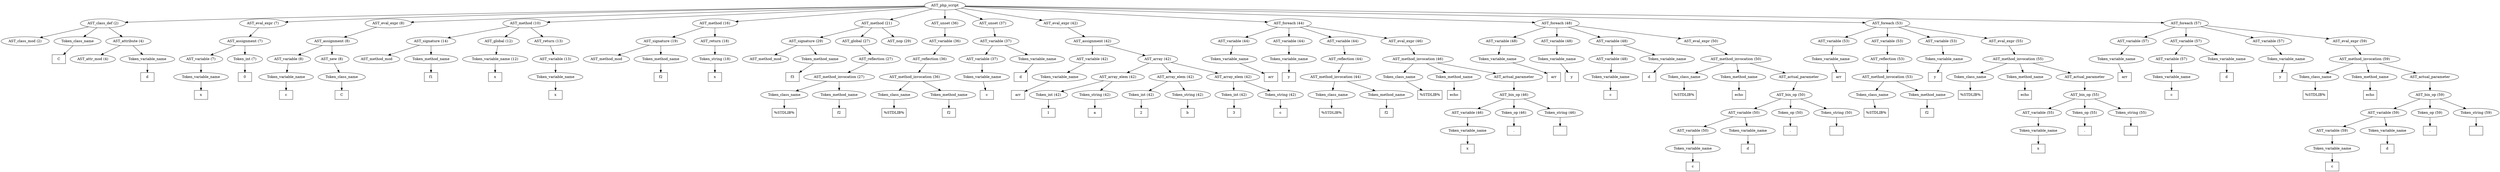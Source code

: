 /*
 * AST in dot format generated by phc -- the PHP compiler
 */

digraph AST {
node_0 [label="AST_php_script"];
node_1 [label="AST_class_def (2)"];
node_2 [label="AST_class_mod (2)"];
node_3 [label="Token_class_name"];
node_4 [label="C", shape=box]
node_3 -> node_4;
node_5 [label="AST_attribute (4)"];
node_6 [label="AST_attr_mod (4)"];
node_7 [label="Token_variable_name"];
node_8 [label="d", shape=box]
node_7 -> node_8;
node_5 -> node_7;
node_5 -> node_6;
node_1 -> node_5;
node_1 -> node_3;
node_1 -> node_2;
node_9 [label="AST_eval_expr (7)"];
node_10 [label="AST_assignment (7)"];
node_11 [label="AST_variable (7)"];
node_12 [label="Token_variable_name"];
node_13 [label="x", shape=box]
node_12 -> node_13;
node_11 -> node_12;
node_14 [label="Token_int (7)"];
node_15 [label="0", shape=box]
node_14 -> node_15;
node_10 -> node_14;
node_10 -> node_11;
node_9 -> node_10;
node_16 [label="AST_eval_expr (8)"];
node_17 [label="AST_assignment (8)"];
node_18 [label="AST_variable (8)"];
node_19 [label="Token_variable_name"];
node_20 [label="c", shape=box]
node_19 -> node_20;
node_18 -> node_19;
node_21 [label="AST_new (8)"];
node_22 [label="Token_class_name"];
node_23 [label="C", shape=box]
node_22 -> node_23;
node_21 -> node_22;
node_17 -> node_21;
node_17 -> node_18;
node_16 -> node_17;
node_24 [label="AST_method (10)"];
node_25 [label="AST_signature (14)"];
node_26 [label="AST_method_mod"];
node_27 [label="Token_method_name"];
node_28 [label="f1", shape=box]
node_27 -> node_28;
node_25 -> node_27;
node_25 -> node_26;
node_29 [label="AST_global (12)"];
node_30 [label="Token_variable_name (12)"];
node_31 [label="x", shape=box]
node_30 -> node_31;
node_29 -> node_30;
node_32 [label="AST_return (13)"];
node_33 [label="AST_variable (13)"];
node_34 [label="Token_variable_name"];
node_35 [label="x", shape=box]
node_34 -> node_35;
node_33 -> node_34;
node_32 -> node_33;
node_24 -> node_32;
node_24 -> node_29;
node_24 -> node_25;
node_36 [label="AST_method (16)"];
node_37 [label="AST_signature (19)"];
node_38 [label="AST_method_mod"];
node_39 [label="Token_method_name"];
node_40 [label="f2", shape=box]
node_39 -> node_40;
node_37 -> node_39;
node_37 -> node_38;
node_41 [label="AST_return (18)"];
node_42 [label="Token_string (18)"];
node_43 [label="x", shape=box]
node_42 -> node_43;
node_41 -> node_42;
node_36 -> node_41;
node_36 -> node_37;
node_44 [label="AST_method (21)"];
node_45 [label="AST_signature (29)"];
node_46 [label="AST_method_mod"];
node_47 [label="Token_method_name"];
node_48 [label="f3", shape=box]
node_47 -> node_48;
node_45 -> node_47;
node_45 -> node_46;
node_49 [label="AST_global (27)"];
node_50 [label="AST_reflection (27)"];
node_51 [label="AST_method_invocation (27)"];
node_52 [label="Token_class_name"];
node_53 [label="%STDLIB%", shape=box]
node_52 -> node_53;
node_54 [label="Token_method_name"];
node_55 [label="f2", shape=box]
node_54 -> node_55;
node_51 -> node_54;
node_51 -> node_52;
node_50 -> node_51;
node_49 -> node_50;
node_56 [label="AST_nop (29)"];
node_44 -> node_56;
node_44 -> node_49;
node_44 -> node_45;
node_57 [label="AST_unset (36)"];
node_58 [label="AST_variable (36)"];
node_59 [label="AST_reflection (36)"];
node_60 [label="AST_method_invocation (36)"];
node_61 [label="Token_class_name"];
node_62 [label="%STDLIB%", shape=box]
node_61 -> node_62;
node_63 [label="Token_method_name"];
node_64 [label="f2", shape=box]
node_63 -> node_64;
node_60 -> node_63;
node_60 -> node_61;
node_59 -> node_60;
node_58 -> node_59;
node_57 -> node_58;
node_65 [label="AST_unset (37)"];
node_66 [label="AST_variable (37)"];
node_67 [label="AST_variable (37)"];
node_68 [label="Token_variable_name"];
node_69 [label="c", shape=box]
node_68 -> node_69;
node_67 -> node_68;
node_70 [label="Token_variable_name"];
node_71 [label="d", shape=box]
node_70 -> node_71;
node_66 -> node_70;
node_66 -> node_67;
node_65 -> node_66;
node_72 [label="AST_eval_expr (42)"];
node_73 [label="AST_assignment (42)"];
node_74 [label="AST_variable (42)"];
node_75 [label="Token_variable_name"];
node_76 [label="arr", shape=box]
node_75 -> node_76;
node_74 -> node_75;
node_77 [label="AST_array (42)"];
node_78 [label="AST_array_elem (42)"];
node_79 [label="Token_int (42)"];
node_80 [label="1", shape=box]
node_79 -> node_80;
node_81 [label="Token_string (42)"];
node_82 [label="a", shape=box]
node_81 -> node_82;
node_78 -> node_81;
node_78 -> node_79;
node_83 [label="AST_array_elem (42)"];
node_84 [label="Token_int (42)"];
node_85 [label="2", shape=box]
node_84 -> node_85;
node_86 [label="Token_string (42)"];
node_87 [label="b", shape=box]
node_86 -> node_87;
node_83 -> node_86;
node_83 -> node_84;
node_88 [label="AST_array_elem (42)"];
node_89 [label="Token_int (42)"];
node_90 [label="3", shape=box]
node_89 -> node_90;
node_91 [label="Token_string (42)"];
node_92 [label="c", shape=box]
node_91 -> node_92;
node_88 -> node_91;
node_88 -> node_89;
node_77 -> node_88;
node_77 -> node_83;
node_77 -> node_78;
node_73 -> node_77;
node_73 -> node_74;
node_72 -> node_73;
node_93 [label="AST_foreach (44)"];
node_94 [label="AST_variable (44)"];
node_95 [label="Token_variable_name"];
node_96 [label="arr", shape=box]
node_95 -> node_96;
node_94 -> node_95;
node_97 [label="AST_variable (44)"];
node_98 [label="Token_variable_name"];
node_99 [label="y", shape=box]
node_98 -> node_99;
node_97 -> node_98;
node_100 [label="AST_variable (44)"];
node_101 [label="AST_reflection (44)"];
node_102 [label="AST_method_invocation (44)"];
node_103 [label="Token_class_name"];
node_104 [label="%STDLIB%", shape=box]
node_103 -> node_104;
node_105 [label="Token_method_name"];
node_106 [label="f2", shape=box]
node_105 -> node_106;
node_102 -> node_105;
node_102 -> node_103;
node_101 -> node_102;
node_100 -> node_101;
node_107 [label="AST_eval_expr (46)"];
node_108 [label="AST_method_invocation (46)"];
node_109 [label="Token_class_name"];
node_110 [label="%STDLIB%", shape=box]
node_109 -> node_110;
node_111 [label="Token_method_name"];
node_112 [label="echo", shape=box]
node_111 -> node_112;
node_113 [label="AST_actual_parameter"];
node_114 [label="AST_bin_op (46)"];
node_115 [label="AST_variable (46)"];
node_116 [label="Token_variable_name"];
node_117 [label="x", shape=box]
node_116 -> node_117;
node_115 -> node_116;
node_118 [label="Token_op (46)"];
node_119 [label=".", shape=box]
node_118 -> node_119;
node_120 [label="Token_string (46)"];
node_121 [label="", shape=box]
node_120 -> node_121;
node_114 -> node_120;
node_114 -> node_118;
node_114 -> node_115;
node_113 -> node_114;
node_108 -> node_113;
node_108 -> node_111;
node_108 -> node_109;
node_107 -> node_108;
node_93 -> node_107;
node_93 -> node_100;
node_93 -> node_97;
node_93 -> node_94;
node_122 [label="AST_foreach (48)"];
node_123 [label="AST_variable (48)"];
node_124 [label="Token_variable_name"];
node_125 [label="arr", shape=box]
node_124 -> node_125;
node_123 -> node_124;
node_126 [label="AST_variable (48)"];
node_127 [label="Token_variable_name"];
node_128 [label="y", shape=box]
node_127 -> node_128;
node_126 -> node_127;
node_129 [label="AST_variable (48)"];
node_130 [label="AST_variable (48)"];
node_131 [label="Token_variable_name"];
node_132 [label="c", shape=box]
node_131 -> node_132;
node_130 -> node_131;
node_133 [label="Token_variable_name"];
node_134 [label="d", shape=box]
node_133 -> node_134;
node_129 -> node_133;
node_129 -> node_130;
node_135 [label="AST_eval_expr (50)"];
node_136 [label="AST_method_invocation (50)"];
node_137 [label="Token_class_name"];
node_138 [label="%STDLIB%", shape=box]
node_137 -> node_138;
node_139 [label="Token_method_name"];
node_140 [label="echo", shape=box]
node_139 -> node_140;
node_141 [label="AST_actual_parameter"];
node_142 [label="AST_bin_op (50)"];
node_143 [label="AST_variable (50)"];
node_144 [label="AST_variable (50)"];
node_145 [label="Token_variable_name"];
node_146 [label="c", shape=box]
node_145 -> node_146;
node_144 -> node_145;
node_147 [label="Token_variable_name"];
node_148 [label="d", shape=box]
node_147 -> node_148;
node_143 -> node_147;
node_143 -> node_144;
node_149 [label="Token_op (50)"];
node_150 [label=".", shape=box]
node_149 -> node_150;
node_151 [label="Token_string (50)"];
node_152 [label="", shape=box]
node_151 -> node_152;
node_142 -> node_151;
node_142 -> node_149;
node_142 -> node_143;
node_141 -> node_142;
node_136 -> node_141;
node_136 -> node_139;
node_136 -> node_137;
node_135 -> node_136;
node_122 -> node_135;
node_122 -> node_129;
node_122 -> node_126;
node_122 -> node_123;
node_153 [label="AST_foreach (53)"];
node_154 [label="AST_variable (53)"];
node_155 [label="Token_variable_name"];
node_156 [label="arr", shape=box]
node_155 -> node_156;
node_154 -> node_155;
node_157 [label="AST_variable (53)"];
node_158 [label="AST_reflection (53)"];
node_159 [label="AST_method_invocation (53)"];
node_160 [label="Token_class_name"];
node_161 [label="%STDLIB%", shape=box]
node_160 -> node_161;
node_162 [label="Token_method_name"];
node_163 [label="f2", shape=box]
node_162 -> node_163;
node_159 -> node_162;
node_159 -> node_160;
node_158 -> node_159;
node_157 -> node_158;
node_164 [label="AST_variable (53)"];
node_165 [label="Token_variable_name"];
node_166 [label="y", shape=box]
node_165 -> node_166;
node_164 -> node_165;
node_167 [label="AST_eval_expr (55)"];
node_168 [label="AST_method_invocation (55)"];
node_169 [label="Token_class_name"];
node_170 [label="%STDLIB%", shape=box]
node_169 -> node_170;
node_171 [label="Token_method_name"];
node_172 [label="echo", shape=box]
node_171 -> node_172;
node_173 [label="AST_actual_parameter"];
node_174 [label="AST_bin_op (55)"];
node_175 [label="AST_variable (55)"];
node_176 [label="Token_variable_name"];
node_177 [label="x", shape=box]
node_176 -> node_177;
node_175 -> node_176;
node_178 [label="Token_op (55)"];
node_179 [label=".", shape=box]
node_178 -> node_179;
node_180 [label="Token_string (55)"];
node_181 [label="", shape=box]
node_180 -> node_181;
node_174 -> node_180;
node_174 -> node_178;
node_174 -> node_175;
node_173 -> node_174;
node_168 -> node_173;
node_168 -> node_171;
node_168 -> node_169;
node_167 -> node_168;
node_153 -> node_167;
node_153 -> node_164;
node_153 -> node_157;
node_153 -> node_154;
node_182 [label="AST_foreach (57)"];
node_183 [label="AST_variable (57)"];
node_184 [label="Token_variable_name"];
node_185 [label="arr", shape=box]
node_184 -> node_185;
node_183 -> node_184;
node_186 [label="AST_variable (57)"];
node_187 [label="AST_variable (57)"];
node_188 [label="Token_variable_name"];
node_189 [label="c", shape=box]
node_188 -> node_189;
node_187 -> node_188;
node_190 [label="Token_variable_name"];
node_191 [label="d", shape=box]
node_190 -> node_191;
node_186 -> node_190;
node_186 -> node_187;
node_192 [label="AST_variable (57)"];
node_193 [label="Token_variable_name"];
node_194 [label="y", shape=box]
node_193 -> node_194;
node_192 -> node_193;
node_195 [label="AST_eval_expr (59)"];
node_196 [label="AST_method_invocation (59)"];
node_197 [label="Token_class_name"];
node_198 [label="%STDLIB%", shape=box]
node_197 -> node_198;
node_199 [label="Token_method_name"];
node_200 [label="echo", shape=box]
node_199 -> node_200;
node_201 [label="AST_actual_parameter"];
node_202 [label="AST_bin_op (59)"];
node_203 [label="AST_variable (59)"];
node_204 [label="AST_variable (59)"];
node_205 [label="Token_variable_name"];
node_206 [label="c", shape=box]
node_205 -> node_206;
node_204 -> node_205;
node_207 [label="Token_variable_name"];
node_208 [label="d", shape=box]
node_207 -> node_208;
node_203 -> node_207;
node_203 -> node_204;
node_209 [label="Token_op (59)"];
node_210 [label=".", shape=box]
node_209 -> node_210;
node_211 [label="Token_string (59)"];
node_212 [label="", shape=box]
node_211 -> node_212;
node_202 -> node_211;
node_202 -> node_209;
node_202 -> node_203;
node_201 -> node_202;
node_196 -> node_201;
node_196 -> node_199;
node_196 -> node_197;
node_195 -> node_196;
node_182 -> node_195;
node_182 -> node_192;
node_182 -> node_186;
node_182 -> node_183;
node_0 -> node_182;
node_0 -> node_153;
node_0 -> node_122;
node_0 -> node_93;
node_0 -> node_72;
node_0 -> node_65;
node_0 -> node_57;
node_0 -> node_44;
node_0 -> node_36;
node_0 -> node_24;
node_0 -> node_16;
node_0 -> node_9;
node_0 -> node_1;
}
